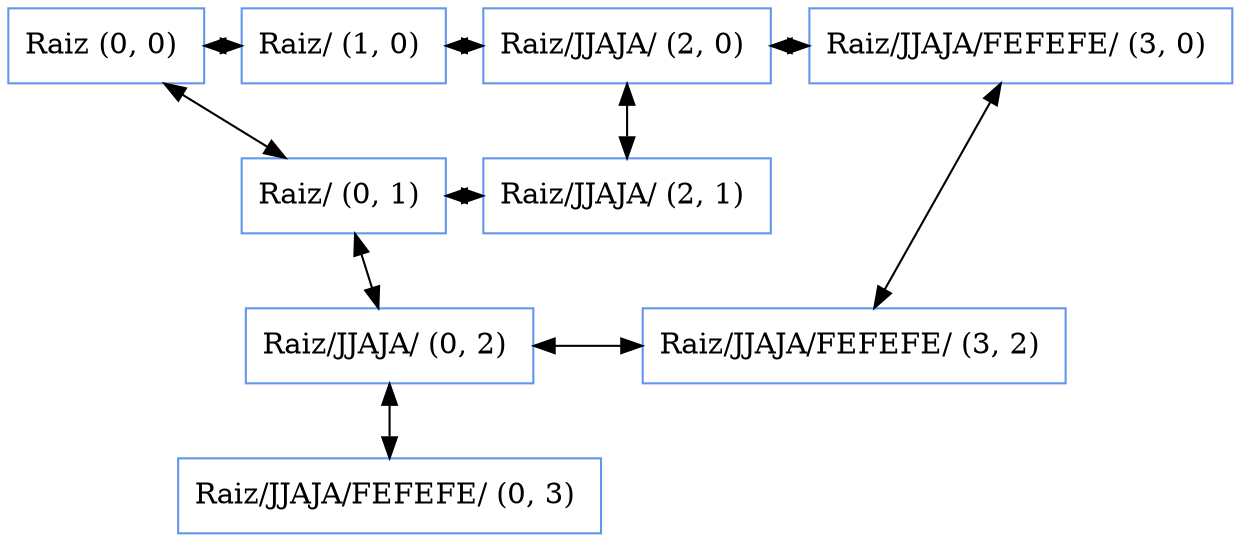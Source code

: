 digraph G {

node [shape=box, color=cornflowerblue ];
"Raiz (0, 0) "->"Raiz/ (0, 1) "[dir=both];
"Raiz/ (0, 1) "->"Raiz/JJAJA/ (0, 2) "[dir=both];
"Raiz/JJAJA/ (0, 2) "->"Raiz/JJAJA/FEFEFE/ (0, 3) "[dir=both];
"Raiz/JJAJA/ (2, 0) "->"Raiz/JJAJA/ (2, 1) "[dir=both];
"Raiz/JJAJA/FEFEFE/ (3, 0) "->"Raiz/JJAJA/FEFEFE/ (3, 2) "[dir=both];
rank=same{
"Raiz (0, 0) "->"Raiz/ (1, 0) "[dir=both];
}
rank=same{
"Raiz/ (1, 0) "->"Raiz/JJAJA/ (2, 0) "[dir=both];
}
rank=same{
"Raiz/JJAJA/ (2, 0) "->"Raiz/JJAJA/FEFEFE/ (3, 0) "[dir=both];
}
rank=same{
"Raiz/ (0, 1) "->"Raiz/JJAJA/ (2, 1) "[dir=both];
}
rank=same{
"Raiz/JJAJA/ (0, 2) "->"Raiz/JJAJA/FEFEFE/ (3, 2) "[dir=both];
}
}
